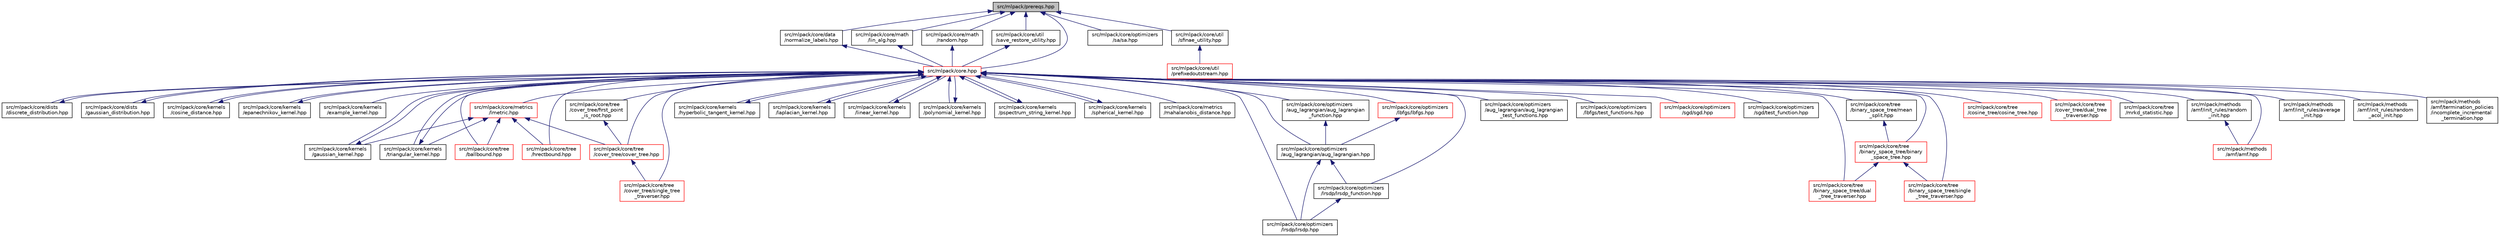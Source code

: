 digraph "src/mlpack/prereqs.hpp"
{
  edge [fontname="Helvetica",fontsize="10",labelfontname="Helvetica",labelfontsize="10"];
  node [fontname="Helvetica",fontsize="10",shape=record];
  Node1 [label="src/mlpack/prereqs.hpp",height=0.2,width=0.4,color="black", fillcolor="grey75", style="filled" fontcolor="black"];
  Node1 -> Node2 [dir="back",color="midnightblue",fontsize="10",style="solid",fontname="Helvetica"];
  Node2 [label="src/mlpack/core/data\l/normalize_labels.hpp",height=0.2,width=0.4,color="black", fillcolor="white", style="filled",URL="$normalize__labels_8hpp.html"];
  Node2 -> Node3 [dir="back",color="midnightblue",fontsize="10",style="solid",fontname="Helvetica"];
  Node3 [label="src/mlpack/core.hpp",height=0.2,width=0.4,color="red", fillcolor="white", style="filled",URL="$core_8hpp.html"];
  Node3 -> Node4 [dir="back",color="midnightblue",fontsize="10",style="solid",fontname="Helvetica"];
  Node4 [label="src/mlpack/core/dists\l/discrete_distribution.hpp",height=0.2,width=0.4,color="black", fillcolor="white", style="filled",URL="$discrete__distribution_8hpp.html"];
  Node4 -> Node3 [dir="back",color="midnightblue",fontsize="10",style="solid",fontname="Helvetica"];
  Node3 -> Node5 [dir="back",color="midnightblue",fontsize="10",style="solid",fontname="Helvetica"];
  Node5 [label="src/mlpack/core/dists\l/gaussian_distribution.hpp",height=0.2,width=0.4,color="black", fillcolor="white", style="filled",URL="$gaussian__distribution_8hpp.html"];
  Node5 -> Node3 [dir="back",color="midnightblue",fontsize="10",style="solid",fontname="Helvetica"];
  Node3 -> Node6 [dir="back",color="midnightblue",fontsize="10",style="solid",fontname="Helvetica"];
  Node6 [label="src/mlpack/core/kernels\l/cosine_distance.hpp",height=0.2,width=0.4,color="black", fillcolor="white", style="filled",URL="$cosine__distance_8hpp.html"];
  Node6 -> Node3 [dir="back",color="midnightblue",fontsize="10",style="solid",fontname="Helvetica"];
  Node3 -> Node7 [dir="back",color="midnightblue",fontsize="10",style="solid",fontname="Helvetica"];
  Node7 [label="src/mlpack/core/kernels\l/epanechnikov_kernel.hpp",height=0.2,width=0.4,color="black", fillcolor="white", style="filled",URL="$epanechnikov__kernel_8hpp.html"];
  Node7 -> Node3 [dir="back",color="midnightblue",fontsize="10",style="solid",fontname="Helvetica"];
  Node3 -> Node8 [dir="back",color="midnightblue",fontsize="10",style="solid",fontname="Helvetica"];
  Node8 [label="src/mlpack/core/kernels\l/example_kernel.hpp",height=0.2,width=0.4,color="black", fillcolor="white", style="filled",URL="$example__kernel_8hpp.html"];
  Node3 -> Node9 [dir="back",color="midnightblue",fontsize="10",style="solid",fontname="Helvetica"];
  Node9 [label="src/mlpack/core/kernels\l/gaussian_kernel.hpp",height=0.2,width=0.4,color="black", fillcolor="white", style="filled",URL="$gaussian__kernel_8hpp.html"];
  Node9 -> Node3 [dir="back",color="midnightblue",fontsize="10",style="solid",fontname="Helvetica"];
  Node3 -> Node10 [dir="back",color="midnightblue",fontsize="10",style="solid",fontname="Helvetica"];
  Node10 [label="src/mlpack/core/kernels\l/hyperbolic_tangent_kernel.hpp",height=0.2,width=0.4,color="black", fillcolor="white", style="filled",URL="$hyperbolic__tangent__kernel_8hpp.html"];
  Node10 -> Node3 [dir="back",color="midnightblue",fontsize="10",style="solid",fontname="Helvetica"];
  Node3 -> Node11 [dir="back",color="midnightblue",fontsize="10",style="solid",fontname="Helvetica"];
  Node11 [label="src/mlpack/core/kernels\l/laplacian_kernel.hpp",height=0.2,width=0.4,color="black", fillcolor="white", style="filled",URL="$laplacian__kernel_8hpp.html"];
  Node11 -> Node3 [dir="back",color="midnightblue",fontsize="10",style="solid",fontname="Helvetica"];
  Node3 -> Node12 [dir="back",color="midnightblue",fontsize="10",style="solid",fontname="Helvetica"];
  Node12 [label="src/mlpack/core/kernels\l/linear_kernel.hpp",height=0.2,width=0.4,color="black", fillcolor="white", style="filled",URL="$linear__kernel_8hpp.html"];
  Node12 -> Node3 [dir="back",color="midnightblue",fontsize="10",style="solid",fontname="Helvetica"];
  Node3 -> Node13 [dir="back",color="midnightblue",fontsize="10",style="solid",fontname="Helvetica"];
  Node13 [label="src/mlpack/core/kernels\l/polynomial_kernel.hpp",height=0.2,width=0.4,color="black", fillcolor="white", style="filled",URL="$polynomial__kernel_8hpp.html"];
  Node13 -> Node3 [dir="back",color="midnightblue",fontsize="10",style="solid",fontname="Helvetica"];
  Node3 -> Node14 [dir="back",color="midnightblue",fontsize="10",style="solid",fontname="Helvetica"];
  Node14 [label="src/mlpack/core/kernels\l/pspectrum_string_kernel.hpp",height=0.2,width=0.4,color="black", fillcolor="white", style="filled",URL="$pspectrum__string__kernel_8hpp.html"];
  Node14 -> Node3 [dir="back",color="midnightblue",fontsize="10",style="solid",fontname="Helvetica"];
  Node3 -> Node15 [dir="back",color="midnightblue",fontsize="10",style="solid",fontname="Helvetica"];
  Node15 [label="src/mlpack/core/kernels\l/spherical_kernel.hpp",height=0.2,width=0.4,color="black", fillcolor="white", style="filled",URL="$spherical__kernel_8hpp.html"];
  Node15 -> Node3 [dir="back",color="midnightblue",fontsize="10",style="solid",fontname="Helvetica"];
  Node3 -> Node16 [dir="back",color="midnightblue",fontsize="10",style="solid",fontname="Helvetica"];
  Node16 [label="src/mlpack/core/kernels\l/triangular_kernel.hpp",height=0.2,width=0.4,color="black", fillcolor="white", style="filled",URL="$triangular__kernel_8hpp.html"];
  Node16 -> Node3 [dir="back",color="midnightblue",fontsize="10",style="solid",fontname="Helvetica"];
  Node3 -> Node17 [dir="back",color="midnightblue",fontsize="10",style="solid",fontname="Helvetica"];
  Node17 [label="src/mlpack/core/metrics\l/lmetric.hpp",height=0.2,width=0.4,color="red", fillcolor="white", style="filled",URL="$lmetric_8hpp.html"];
  Node17 -> Node9 [dir="back",color="midnightblue",fontsize="10",style="solid",fontname="Helvetica"];
  Node17 -> Node16 [dir="back",color="midnightblue",fontsize="10",style="solid",fontname="Helvetica"];
  Node17 -> Node18 [dir="back",color="midnightblue",fontsize="10",style="solid",fontname="Helvetica"];
  Node18 [label="src/mlpack/core/tree\l/ballbound.hpp",height=0.2,width=0.4,color="red", fillcolor="white", style="filled",URL="$ballbound_8hpp.html",tooltip="Bounds that are useful for binary space partitioning trees. "];
  Node17 -> Node19 [dir="back",color="midnightblue",fontsize="10",style="solid",fontname="Helvetica"];
  Node19 [label="src/mlpack/core/tree\l/hrectbound.hpp",height=0.2,width=0.4,color="red", fillcolor="white", style="filled",URL="$hrectbound_8hpp.html",tooltip="Bounds that are useful for binary space partitioning trees. "];
  Node17 -> Node20 [dir="back",color="midnightblue",fontsize="10",style="solid",fontname="Helvetica"];
  Node20 [label="src/mlpack/core/tree\l/cover_tree/cover_tree.hpp",height=0.2,width=0.4,color="red", fillcolor="white", style="filled",URL="$cover__tree_2cover__tree_8hpp.html"];
  Node20 -> Node21 [dir="back",color="midnightblue",fontsize="10",style="solid",fontname="Helvetica"];
  Node21 [label="src/mlpack/core/tree\l/cover_tree/single_tree\l_traverser.hpp",height=0.2,width=0.4,color="red", fillcolor="white", style="filled",URL="$cover__tree_2single__tree__traverser_8hpp.html"];
  Node3 -> Node22 [dir="back",color="midnightblue",fontsize="10",style="solid",fontname="Helvetica"];
  Node22 [label="src/mlpack/core/metrics\l/mahalanobis_distance.hpp",height=0.2,width=0.4,color="black", fillcolor="white", style="filled",URL="$mahalanobis__distance_8hpp.html"];
  Node3 -> Node23 [dir="back",color="midnightblue",fontsize="10",style="solid",fontname="Helvetica"];
  Node23 [label="src/mlpack/core/optimizers\l/aug_lagrangian/aug_lagrangian.hpp",height=0.2,width=0.4,color="black", fillcolor="white", style="filled",URL="$aug__lagrangian_8hpp.html"];
  Node23 -> Node24 [dir="back",color="midnightblue",fontsize="10",style="solid",fontname="Helvetica"];
  Node24 [label="src/mlpack/core/optimizers\l/lrsdp/lrsdp.hpp",height=0.2,width=0.4,color="black", fillcolor="white", style="filled",URL="$lrsdp_8hpp.html"];
  Node23 -> Node25 [dir="back",color="midnightblue",fontsize="10",style="solid",fontname="Helvetica"];
  Node25 [label="src/mlpack/core/optimizers\l/lrsdp/lrsdp_function.hpp",height=0.2,width=0.4,color="black", fillcolor="white", style="filled",URL="$lrsdp__function_8hpp.html"];
  Node25 -> Node24 [dir="back",color="midnightblue",fontsize="10",style="solid",fontname="Helvetica"];
  Node3 -> Node26 [dir="back",color="midnightblue",fontsize="10",style="solid",fontname="Helvetica"];
  Node26 [label="src/mlpack/core/optimizers\l/aug_lagrangian/aug_lagrangian\l_function.hpp",height=0.2,width=0.4,color="black", fillcolor="white", style="filled",URL="$aug__lagrangian__function_8hpp.html"];
  Node26 -> Node23 [dir="back",color="midnightblue",fontsize="10",style="solid",fontname="Helvetica"];
  Node3 -> Node27 [dir="back",color="midnightblue",fontsize="10",style="solid",fontname="Helvetica"];
  Node27 [label="src/mlpack/core/optimizers\l/aug_lagrangian/aug_lagrangian\l_test_functions.hpp",height=0.2,width=0.4,color="black", fillcolor="white", style="filled",URL="$aug__lagrangian__test__functions_8hpp.html"];
  Node3 -> Node28 [dir="back",color="midnightblue",fontsize="10",style="solid",fontname="Helvetica"];
  Node28 [label="src/mlpack/core/optimizers\l/lbfgs/lbfgs.hpp",height=0.2,width=0.4,color="red", fillcolor="white", style="filled",URL="$lbfgs_8hpp.html"];
  Node28 -> Node23 [dir="back",color="midnightblue",fontsize="10",style="solid",fontname="Helvetica"];
  Node3 -> Node29 [dir="back",color="midnightblue",fontsize="10",style="solid",fontname="Helvetica"];
  Node29 [label="src/mlpack/core/optimizers\l/lbfgs/test_functions.hpp",height=0.2,width=0.4,color="black", fillcolor="white", style="filled",URL="$test__functions_8hpp.html"];
  Node3 -> Node24 [dir="back",color="midnightblue",fontsize="10",style="solid",fontname="Helvetica"];
  Node3 -> Node25 [dir="back",color="midnightblue",fontsize="10",style="solid",fontname="Helvetica"];
  Node3 -> Node30 [dir="back",color="midnightblue",fontsize="10",style="solid",fontname="Helvetica"];
  Node30 [label="src/mlpack/core/optimizers\l/sgd/sgd.hpp",height=0.2,width=0.4,color="red", fillcolor="white", style="filled",URL="$sgd_8hpp.html"];
  Node3 -> Node31 [dir="back",color="midnightblue",fontsize="10",style="solid",fontname="Helvetica"];
  Node31 [label="src/mlpack/core/optimizers\l/sgd/test_function.hpp",height=0.2,width=0.4,color="black", fillcolor="white", style="filled",URL="$test__function_8hpp.html"];
  Node3 -> Node18 [dir="back",color="midnightblue",fontsize="10",style="solid",fontname="Helvetica"];
  Node3 -> Node32 [dir="back",color="midnightblue",fontsize="10",style="solid",fontname="Helvetica"];
  Node32 [label="src/mlpack/core/tree\l/binary_space_tree/binary\l_space_tree.hpp",height=0.2,width=0.4,color="red", fillcolor="white", style="filled",URL="$binary__space__tree_2binary__space__tree_8hpp.html"];
  Node32 -> Node33 [dir="back",color="midnightblue",fontsize="10",style="solid",fontname="Helvetica"];
  Node33 [label="src/mlpack/core/tree\l/binary_space_tree/dual\l_tree_traverser.hpp",height=0.2,width=0.4,color="red", fillcolor="white", style="filled",URL="$binary__space__tree_2dual__tree__traverser_8hpp.html"];
  Node32 -> Node34 [dir="back",color="midnightblue",fontsize="10",style="solid",fontname="Helvetica"];
  Node34 [label="src/mlpack/core/tree\l/binary_space_tree/single\l_tree_traverser.hpp",height=0.2,width=0.4,color="red", fillcolor="white", style="filled",URL="$binary__space__tree_2single__tree__traverser_8hpp.html"];
  Node3 -> Node35 [dir="back",color="midnightblue",fontsize="10",style="solid",fontname="Helvetica"];
  Node35 [label="src/mlpack/core/tree\l/binary_space_tree/mean\l_split.hpp",height=0.2,width=0.4,color="black", fillcolor="white", style="filled",URL="$mean__split_8hpp.html"];
  Node35 -> Node32 [dir="back",color="midnightblue",fontsize="10",style="solid",fontname="Helvetica"];
  Node3 -> Node33 [dir="back",color="midnightblue",fontsize="10",style="solid",fontname="Helvetica"];
  Node3 -> Node34 [dir="back",color="midnightblue",fontsize="10",style="solid",fontname="Helvetica"];
  Node3 -> Node19 [dir="back",color="midnightblue",fontsize="10",style="solid",fontname="Helvetica"];
  Node3 -> Node36 [dir="back",color="midnightblue",fontsize="10",style="solid",fontname="Helvetica"];
  Node36 [label="src/mlpack/core/tree\l/cosine_tree/cosine_tree.hpp",height=0.2,width=0.4,color="red", fillcolor="white", style="filled",URL="$cosine__tree_8hpp.html"];
  Node3 -> Node20 [dir="back",color="midnightblue",fontsize="10",style="solid",fontname="Helvetica"];
  Node3 -> Node37 [dir="back",color="midnightblue",fontsize="10",style="solid",fontname="Helvetica"];
  Node37 [label="src/mlpack/core/tree\l/cover_tree/first_point\l_is_root.hpp",height=0.2,width=0.4,color="black", fillcolor="white", style="filled",URL="$first__point__is__root_8hpp.html"];
  Node37 -> Node20 [dir="back",color="midnightblue",fontsize="10",style="solid",fontname="Helvetica"];
  Node3 -> Node38 [dir="back",color="midnightblue",fontsize="10",style="solid",fontname="Helvetica"];
  Node38 [label="src/mlpack/core/tree\l/cover_tree/dual_tree\l_traverser.hpp",height=0.2,width=0.4,color="red", fillcolor="white", style="filled",URL="$cover__tree_2dual__tree__traverser_8hpp.html"];
  Node3 -> Node21 [dir="back",color="midnightblue",fontsize="10",style="solid",fontname="Helvetica"];
  Node3 -> Node39 [dir="back",color="midnightblue",fontsize="10",style="solid",fontname="Helvetica"];
  Node39 [label="src/mlpack/core/tree\l/mrkd_statistic.hpp",height=0.2,width=0.4,color="black", fillcolor="white", style="filled",URL="$mrkd__statistic_8hpp.html"];
  Node3 -> Node40 [dir="back",color="midnightblue",fontsize="10",style="solid",fontname="Helvetica"];
  Node40 [label="src/mlpack/methods\l/amf/amf.hpp",height=0.2,width=0.4,color="red", fillcolor="white", style="filled",URL="$amf_8hpp.html"];
  Node3 -> Node41 [dir="back",color="midnightblue",fontsize="10",style="solid",fontname="Helvetica"];
  Node41 [label="src/mlpack/methods\l/amf/init_rules/average\l_init.hpp",height=0.2,width=0.4,color="black", fillcolor="white", style="filled",URL="$average__init_8hpp.html"];
  Node3 -> Node42 [dir="back",color="midnightblue",fontsize="10",style="solid",fontname="Helvetica"];
  Node42 [label="src/mlpack/methods\l/amf/init_rules/random\l_acol_init.hpp",height=0.2,width=0.4,color="black", fillcolor="white", style="filled",URL="$random__acol__init_8hpp.html"];
  Node3 -> Node43 [dir="back",color="midnightblue",fontsize="10",style="solid",fontname="Helvetica"];
  Node43 [label="src/mlpack/methods\l/amf/init_rules/random\l_init.hpp",height=0.2,width=0.4,color="black", fillcolor="white", style="filled",URL="$amf_2init__rules_2random__init_8hpp.html"];
  Node43 -> Node40 [dir="back",color="midnightblue",fontsize="10",style="solid",fontname="Helvetica"];
  Node3 -> Node44 [dir="back",color="midnightblue",fontsize="10",style="solid",fontname="Helvetica"];
  Node44 [label="src/mlpack/methods\l/amf/termination_policies\l/incomplete_incremental\l_termination.hpp",height=0.2,width=0.4,color="black", fillcolor="white", style="filled",URL="$incomplete__incremental__termination_8hpp.html"];
  Node1 -> Node45 [dir="back",color="midnightblue",fontsize="10",style="solid",fontname="Helvetica"];
  Node45 [label="src/mlpack/core/math\l/lin_alg.hpp",height=0.2,width=0.4,color="black", fillcolor="white", style="filled",URL="$lin__alg_8hpp.html"];
  Node45 -> Node3 [dir="back",color="midnightblue",fontsize="10",style="solid",fontname="Helvetica"];
  Node1 -> Node46 [dir="back",color="midnightblue",fontsize="10",style="solid",fontname="Helvetica"];
  Node46 [label="src/mlpack/core/math\l/random.hpp",height=0.2,width=0.4,color="black", fillcolor="white", style="filled",URL="$random_8hpp.html",tooltip="Miscellaneous math random-related routines. "];
  Node46 -> Node3 [dir="back",color="midnightblue",fontsize="10",style="solid",fontname="Helvetica"];
  Node1 -> Node47 [dir="back",color="midnightblue",fontsize="10",style="solid",fontname="Helvetica"];
  Node47 [label="src/mlpack/core/optimizers\l/sa/sa.hpp",height=0.2,width=0.4,color="black", fillcolor="white", style="filled",URL="$sa_8hpp.html"];
  Node1 -> Node48 [dir="back",color="midnightblue",fontsize="10",style="solid",fontname="Helvetica"];
  Node48 [label="src/mlpack/core/util\l/save_restore_utility.hpp",height=0.2,width=0.4,color="black", fillcolor="white", style="filled",URL="$save__restore__utility_8hpp.html"];
  Node48 -> Node3 [dir="back",color="midnightblue",fontsize="10",style="solid",fontname="Helvetica"];
  Node1 -> Node49 [dir="back",color="midnightblue",fontsize="10",style="solid",fontname="Helvetica"];
  Node49 [label="src/mlpack/core/util\l/sfinae_utility.hpp",height=0.2,width=0.4,color="black", fillcolor="white", style="filled",URL="$sfinae__utility_8hpp.html"];
  Node49 -> Node50 [dir="back",color="midnightblue",fontsize="10",style="solid",fontname="Helvetica"];
  Node50 [label="src/mlpack/core/util\l/prefixedoutstream.hpp",height=0.2,width=0.4,color="red", fillcolor="white", style="filled",URL="$prefixedoutstream_8hpp.html"];
  Node1 -> Node3 [dir="back",color="midnightblue",fontsize="10",style="solid",fontname="Helvetica"];
}
